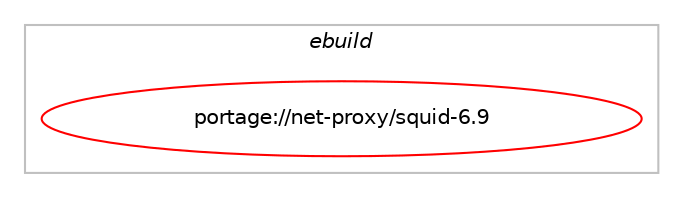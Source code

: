 digraph prolog {

# *************
# Graph options
# *************

newrank=true;
concentrate=true;
compound=true;
graph [rankdir=LR,fontname=Helvetica,fontsize=10,ranksep=1.5];#, ranksep=2.5, nodesep=0.2];
edge  [arrowhead=vee];
node  [fontname=Helvetica,fontsize=10];

# **********
# The ebuild
# **********

subgraph cluster_leftcol {
color=gray;
label=<<i>ebuild</i>>;
id [label="portage://net-proxy/squid-6.9", color=red, width=4, href="../net-proxy/squid-6.9.svg"];
}

# ****************
# The dependencies
# ****************

subgraph cluster_midcol {
color=gray;
label=<<i>dependencies</i>>;
subgraph cluster_compile {
fillcolor="#eeeeee";
style=filled;
label=<<i>compile</i>>;
# *** BEGIN UNKNOWN DEPENDENCY TYPE (TODO) ***
# id -> equal(use_conditional_group(positive,caps,portage://net-proxy/squid-6.9,[package_dependency(portage://net-proxy/squid-6.9,install,no,sys-libs,libcap,greaterequal,[2.16,,,2.16],[],[])]))
# *** END UNKNOWN DEPENDENCY TYPE (TODO) ***

# *** BEGIN UNKNOWN DEPENDENCY TYPE (TODO) ***
# id -> equal(use_conditional_group(positive,ecap,portage://net-proxy/squid-6.9,[package_dependency(portage://net-proxy/squid-6.9,install,no,net-libs,libecap,none,[,,],[slot(1)],[])]))
# *** END UNKNOWN DEPENDENCY TYPE (TODO) ***

# *** BEGIN UNKNOWN DEPENDENCY TYPE (TODO) ***
# id -> equal(use_conditional_group(positive,esi,portage://net-proxy/squid-6.9,[package_dependency(portage://net-proxy/squid-6.9,install,no,dev-libs,expat,none,[,,],[],[]),package_dependency(portage://net-proxy/squid-6.9,install,no,dev-libs,libxml2,none,[,,],[],[])]))
# *** END UNKNOWN DEPENDENCY TYPE (TODO) ***

# *** BEGIN UNKNOWN DEPENDENCY TYPE (TODO) ***
# id -> equal(use_conditional_group(positive,gnutls,portage://net-proxy/squid-6.9,[package_dependency(portage://net-proxy/squid-6.9,install,no,net-libs,gnutls,greaterequal,[3.1.5,,,3.1.5],any_same_slot,[])]))
# *** END UNKNOWN DEPENDENCY TYPE (TODO) ***

# *** BEGIN UNKNOWN DEPENDENCY TYPE (TODO) ***
# id -> equal(use_conditional_group(positive,kerberos,portage://net-proxy/squid-6.9,[package_dependency(portage://net-proxy/squid-6.9,install,no,virtual,krb5,none,[,,],[],[])]))
# *** END UNKNOWN DEPENDENCY TYPE (TODO) ***

# *** BEGIN UNKNOWN DEPENDENCY TYPE (TODO) ***
# id -> equal(use_conditional_group(positive,ldap,portage://net-proxy/squid-6.9,[package_dependency(portage://net-proxy/squid-6.9,install,no,net-nds,openldap,none,[,,],any_same_slot,[])]))
# *** END UNKNOWN DEPENDENCY TYPE (TODO) ***

# *** BEGIN UNKNOWN DEPENDENCY TYPE (TODO) ***
# id -> equal(use_conditional_group(positive,logrotate,portage://net-proxy/squid-6.9,[package_dependency(portage://net-proxy/squid-6.9,install,no,app-admin,logrotate,none,[,,],[],[])]))
# *** END UNKNOWN DEPENDENCY TYPE (TODO) ***

# *** BEGIN UNKNOWN DEPENDENCY TYPE (TODO) ***
# id -> equal(use_conditional_group(positive,nis,portage://net-proxy/squid-6.9,[package_dependency(portage://net-proxy/squid-6.9,install,no,net-libs,libtirpc,none,[,,],any_same_slot,[]),package_dependency(portage://net-proxy/squid-6.9,install,no,net-libs,libnsl,none,[,,],any_same_slot,[])]))
# *** END UNKNOWN DEPENDENCY TYPE (TODO) ***

# *** BEGIN UNKNOWN DEPENDENCY TYPE (TODO) ***
# id -> equal(use_conditional_group(positive,pam,portage://net-proxy/squid-6.9,[package_dependency(portage://net-proxy/squid-6.9,install,no,sys-libs,pam,none,[,,],[],[])]))
# *** END UNKNOWN DEPENDENCY TYPE (TODO) ***

# *** BEGIN UNKNOWN DEPENDENCY TYPE (TODO) ***
# id -> equal(use_conditional_group(positive,qos,portage://net-proxy/squid-6.9,[package_dependency(portage://net-proxy/squid-6.9,install,no,net-libs,libnetfilter_conntrack,none,[,,],[],[])]))
# *** END UNKNOWN DEPENDENCY TYPE (TODO) ***

# *** BEGIN UNKNOWN DEPENDENCY TYPE (TODO) ***
# id -> equal(use_conditional_group(positive,sasl,portage://net-proxy/squid-6.9,[package_dependency(portage://net-proxy/squid-6.9,install,no,dev-libs,cyrus-sasl,none,[,,],[],[])]))
# *** END UNKNOWN DEPENDENCY TYPE (TODO) ***

# *** BEGIN UNKNOWN DEPENDENCY TYPE (TODO) ***
# id -> equal(use_conditional_group(positive,ssl,portage://net-proxy/squid-6.9,[package_dependency(portage://net-proxy/squid-6.9,install,no,dev-libs,nettle,none,[,,],any_same_slot,[]),use_conditional_group(negative,gnutls,portage://net-proxy/squid-6.9,[package_dependency(portage://net-proxy/squid-6.9,install,no,dev-libs,openssl,none,[,,],any_same_slot,[])])]))
# *** END UNKNOWN DEPENDENCY TYPE (TODO) ***

# *** BEGIN UNKNOWN DEPENDENCY TYPE (TODO) ***
# id -> equal(use_conditional_group(positive,systemd,portage://net-proxy/squid-6.9,[package_dependency(portage://net-proxy/squid-6.9,install,no,sys-apps,systemd,none,[,,],any_same_slot,[])]))
# *** END UNKNOWN DEPENDENCY TYPE (TODO) ***

# *** BEGIN UNKNOWN DEPENDENCY TYPE (TODO) ***
# id -> equal(use_conditional_group(positive,valgrind,portage://net-proxy/squid-6.9,[package_dependency(portage://net-proxy/squid-6.9,install,no,dev-debug,valgrind,none,[,,],[],[])]))
# *** END UNKNOWN DEPENDENCY TYPE (TODO) ***

# *** BEGIN UNKNOWN DEPENDENCY TYPE (TODO) ***
# id -> equal(package_dependency(portage://net-proxy/squid-6.9,install,no,acct-group,squid,none,[,,],[],[]))
# *** END UNKNOWN DEPENDENCY TYPE (TODO) ***

# *** BEGIN UNKNOWN DEPENDENCY TYPE (TODO) ***
# id -> equal(package_dependency(portage://net-proxy/squid-6.9,install,no,acct-user,squid,none,[,,],[],[]))
# *** END UNKNOWN DEPENDENCY TYPE (TODO) ***

# *** BEGIN UNKNOWN DEPENDENCY TYPE (TODO) ***
# id -> equal(package_dependency(portage://net-proxy/squid-6.9,install,no,dev-libs,libltdl,none,[,,],[],[]))
# *** END UNKNOWN DEPENDENCY TYPE (TODO) ***

# *** BEGIN UNKNOWN DEPENDENCY TYPE (TODO) ***
# id -> equal(package_dependency(portage://net-proxy/squid-6.9,install,no,sys-libs,tdb,none,[,,],[],[]))
# *** END UNKNOWN DEPENDENCY TYPE (TODO) ***

# *** BEGIN UNKNOWN DEPENDENCY TYPE (TODO) ***
# id -> equal(package_dependency(portage://net-proxy/squid-6.9,install,no,virtual,libcrypt,none,[,,],any_same_slot,[]))
# *** END UNKNOWN DEPENDENCY TYPE (TODO) ***

}
subgraph cluster_compileandrun {
fillcolor="#eeeeee";
style=filled;
label=<<i>compile and run</i>>;
}
subgraph cluster_run {
fillcolor="#eeeeee";
style=filled;
label=<<i>run</i>>;
# *** BEGIN UNKNOWN DEPENDENCY TYPE (TODO) ***
# id -> equal(use_conditional_group(positive,caps,portage://net-proxy/squid-6.9,[package_dependency(portage://net-proxy/squid-6.9,run,no,sys-libs,libcap,greaterequal,[2.16,,,2.16],[],[])]))
# *** END UNKNOWN DEPENDENCY TYPE (TODO) ***

# *** BEGIN UNKNOWN DEPENDENCY TYPE (TODO) ***
# id -> equal(use_conditional_group(positive,ecap,portage://net-proxy/squid-6.9,[package_dependency(portage://net-proxy/squid-6.9,run,no,net-libs,libecap,none,[,,],[slot(1)],[])]))
# *** END UNKNOWN DEPENDENCY TYPE (TODO) ***

# *** BEGIN UNKNOWN DEPENDENCY TYPE (TODO) ***
# id -> equal(use_conditional_group(positive,esi,portage://net-proxy/squid-6.9,[package_dependency(portage://net-proxy/squid-6.9,run,no,dev-libs,expat,none,[,,],[],[]),package_dependency(portage://net-proxy/squid-6.9,run,no,dev-libs,libxml2,none,[,,],[],[])]))
# *** END UNKNOWN DEPENDENCY TYPE (TODO) ***

# *** BEGIN UNKNOWN DEPENDENCY TYPE (TODO) ***
# id -> equal(use_conditional_group(positive,gnutls,portage://net-proxy/squid-6.9,[package_dependency(portage://net-proxy/squid-6.9,run,no,net-libs,gnutls,greaterequal,[3.1.5,,,3.1.5],any_same_slot,[])]))
# *** END UNKNOWN DEPENDENCY TYPE (TODO) ***

# *** BEGIN UNKNOWN DEPENDENCY TYPE (TODO) ***
# id -> equal(use_conditional_group(positive,kerberos,portage://net-proxy/squid-6.9,[package_dependency(portage://net-proxy/squid-6.9,run,no,virtual,krb5,none,[,,],[],[])]))
# *** END UNKNOWN DEPENDENCY TYPE (TODO) ***

# *** BEGIN UNKNOWN DEPENDENCY TYPE (TODO) ***
# id -> equal(use_conditional_group(positive,ldap,portage://net-proxy/squid-6.9,[package_dependency(portage://net-proxy/squid-6.9,run,no,net-nds,openldap,none,[,,],any_same_slot,[])]))
# *** END UNKNOWN DEPENDENCY TYPE (TODO) ***

# *** BEGIN UNKNOWN DEPENDENCY TYPE (TODO) ***
# id -> equal(use_conditional_group(positive,logrotate,portage://net-proxy/squid-6.9,[package_dependency(portage://net-proxy/squid-6.9,run,no,app-admin,logrotate,none,[,,],[],[])]))
# *** END UNKNOWN DEPENDENCY TYPE (TODO) ***

# *** BEGIN UNKNOWN DEPENDENCY TYPE (TODO) ***
# id -> equal(use_conditional_group(positive,mysql,portage://net-proxy/squid-6.9,[package_dependency(portage://net-proxy/squid-6.9,run,no,dev-perl,DBD-mysql,none,[,,],[],[])]))
# *** END UNKNOWN DEPENDENCY TYPE (TODO) ***

# *** BEGIN UNKNOWN DEPENDENCY TYPE (TODO) ***
# id -> equal(use_conditional_group(positive,nis,portage://net-proxy/squid-6.9,[package_dependency(portage://net-proxy/squid-6.9,run,no,net-libs,libtirpc,none,[,,],any_same_slot,[]),package_dependency(portage://net-proxy/squid-6.9,run,no,net-libs,libnsl,none,[,,],any_same_slot,[])]))
# *** END UNKNOWN DEPENDENCY TYPE (TODO) ***

# *** BEGIN UNKNOWN DEPENDENCY TYPE (TODO) ***
# id -> equal(use_conditional_group(positive,pam,portage://net-proxy/squid-6.9,[package_dependency(portage://net-proxy/squid-6.9,run,no,sys-libs,pam,none,[,,],[],[])]))
# *** END UNKNOWN DEPENDENCY TYPE (TODO) ***

# *** BEGIN UNKNOWN DEPENDENCY TYPE (TODO) ***
# id -> equal(use_conditional_group(positive,perl,portage://net-proxy/squid-6.9,[package_dependency(portage://net-proxy/squid-6.9,run,no,dev-lang,perl,none,[,,],[],[])]))
# *** END UNKNOWN DEPENDENCY TYPE (TODO) ***

# *** BEGIN UNKNOWN DEPENDENCY TYPE (TODO) ***
# id -> equal(use_conditional_group(positive,postgres,portage://net-proxy/squid-6.9,[package_dependency(portage://net-proxy/squid-6.9,run,no,dev-perl,DBD-Pg,none,[,,],[],[])]))
# *** END UNKNOWN DEPENDENCY TYPE (TODO) ***

# *** BEGIN UNKNOWN DEPENDENCY TYPE (TODO) ***
# id -> equal(use_conditional_group(positive,qos,portage://net-proxy/squid-6.9,[package_dependency(portage://net-proxy/squid-6.9,run,no,net-libs,libnetfilter_conntrack,none,[,,],[],[])]))
# *** END UNKNOWN DEPENDENCY TYPE (TODO) ***

# *** BEGIN UNKNOWN DEPENDENCY TYPE (TODO) ***
# id -> equal(use_conditional_group(positive,samba,portage://net-proxy/squid-6.9,[package_dependency(portage://net-proxy/squid-6.9,run,no,net-fs,samba,none,[,,],[],[])]))
# *** END UNKNOWN DEPENDENCY TYPE (TODO) ***

# *** BEGIN UNKNOWN DEPENDENCY TYPE (TODO) ***
# id -> equal(use_conditional_group(positive,sasl,portage://net-proxy/squid-6.9,[package_dependency(portage://net-proxy/squid-6.9,run,no,dev-libs,cyrus-sasl,none,[,,],[],[])]))
# *** END UNKNOWN DEPENDENCY TYPE (TODO) ***

# *** BEGIN UNKNOWN DEPENDENCY TYPE (TODO) ***
# id -> equal(use_conditional_group(positive,selinux,portage://net-proxy/squid-6.9,[package_dependency(portage://net-proxy/squid-6.9,run,no,sec-policy,selinux-squid,none,[,,],[],[])]))
# *** END UNKNOWN DEPENDENCY TYPE (TODO) ***

# *** BEGIN UNKNOWN DEPENDENCY TYPE (TODO) ***
# id -> equal(use_conditional_group(positive,sqlite,portage://net-proxy/squid-6.9,[package_dependency(portage://net-proxy/squid-6.9,run,no,dev-perl,DBD-SQLite,none,[,,],[],[])]))
# *** END UNKNOWN DEPENDENCY TYPE (TODO) ***

# *** BEGIN UNKNOWN DEPENDENCY TYPE (TODO) ***
# id -> equal(use_conditional_group(positive,ssl,portage://net-proxy/squid-6.9,[package_dependency(portage://net-proxy/squid-6.9,run,no,dev-libs,nettle,none,[,,],any_same_slot,[]),use_conditional_group(negative,gnutls,portage://net-proxy/squid-6.9,[package_dependency(portage://net-proxy/squid-6.9,run,no,dev-libs,openssl,none,[,,],any_same_slot,[])])]))
# *** END UNKNOWN DEPENDENCY TYPE (TODO) ***

# *** BEGIN UNKNOWN DEPENDENCY TYPE (TODO) ***
# id -> equal(use_conditional_group(positive,systemd,portage://net-proxy/squid-6.9,[package_dependency(portage://net-proxy/squid-6.9,run,no,sys-apps,systemd,none,[,,],any_same_slot,[])]))
# *** END UNKNOWN DEPENDENCY TYPE (TODO) ***

# *** BEGIN UNKNOWN DEPENDENCY TYPE (TODO) ***
# id -> equal(package_dependency(portage://net-proxy/squid-6.9,run,no,acct-group,squid,none,[,,],[],[]))
# *** END UNKNOWN DEPENDENCY TYPE (TODO) ***

# *** BEGIN UNKNOWN DEPENDENCY TYPE (TODO) ***
# id -> equal(package_dependency(portage://net-proxy/squid-6.9,run,no,acct-user,squid,none,[,,],[],[]))
# *** END UNKNOWN DEPENDENCY TYPE (TODO) ***

# *** BEGIN UNKNOWN DEPENDENCY TYPE (TODO) ***
# id -> equal(package_dependency(portage://net-proxy/squid-6.9,run,no,dev-libs,libltdl,none,[,,],[],[]))
# *** END UNKNOWN DEPENDENCY TYPE (TODO) ***

# *** BEGIN UNKNOWN DEPENDENCY TYPE (TODO) ***
# id -> equal(package_dependency(portage://net-proxy/squid-6.9,run,no,sys-libs,tdb,none,[,,],[],[]))
# *** END UNKNOWN DEPENDENCY TYPE (TODO) ***

# *** BEGIN UNKNOWN DEPENDENCY TYPE (TODO) ***
# id -> equal(package_dependency(portage://net-proxy/squid-6.9,run,no,virtual,libcrypt,none,[,,],any_same_slot,[]))
# *** END UNKNOWN DEPENDENCY TYPE (TODO) ***

}
}

# **************
# The candidates
# **************

subgraph cluster_choices {
rank=same;
color=gray;
label=<<i>candidates</i>>;

}

}
